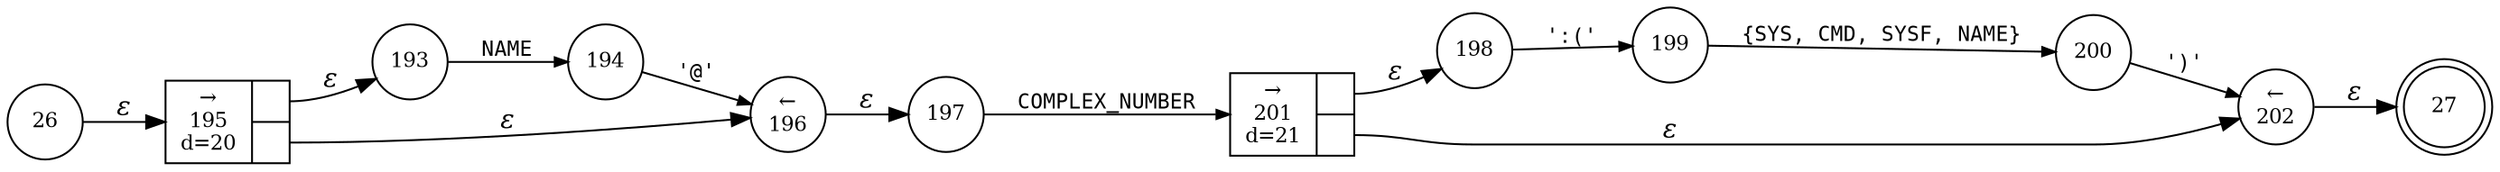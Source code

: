 digraph ATN {
rankdir=LR;
s27[fontsize=11, label="27", shape=doublecircle, fixedsize=true, width=.6];
s193[fontsize=11,label="193", shape=circle, fixedsize=true, width=.55, peripheries=1];
s194[fontsize=11,label="194", shape=circle, fixedsize=true, width=.55, peripheries=1];
s195[fontsize=11,label="{&rarr;\n195\nd=20|{<p0>|<p1>}}", shape=record, fixedsize=false, peripheries=1];
s196[fontsize=11,label="&larr;\n196", shape=circle, fixedsize=true, width=.55, peripheries=1];
s197[fontsize=11,label="197", shape=circle, fixedsize=true, width=.55, peripheries=1];
s198[fontsize=11,label="198", shape=circle, fixedsize=true, width=.55, peripheries=1];
s199[fontsize=11,label="199", shape=circle, fixedsize=true, width=.55, peripheries=1];
s200[fontsize=11,label="200", shape=circle, fixedsize=true, width=.55, peripheries=1];
s201[fontsize=11,label="{&rarr;\n201\nd=21|{<p0>|<p1>}}", shape=record, fixedsize=false, peripheries=1];
s26[fontsize=11,label="26", shape=circle, fixedsize=true, width=.55, peripheries=1];
s202[fontsize=11,label="&larr;\n202", shape=circle, fixedsize=true, width=.55, peripheries=1];
s26 -> s195 [fontname="Times-Italic", label="&epsilon;"];
s195:p0 -> s193 [fontname="Times-Italic", label="&epsilon;"];
s195:p1 -> s196 [fontname="Times-Italic", label="&epsilon;"];
s193 -> s194 [fontsize=11, fontname="Courier", arrowsize=.7, label = "NAME", arrowhead = normal];
s196 -> s197 [fontname="Times-Italic", label="&epsilon;"];
s194 -> s196 [fontsize=11, fontname="Courier", arrowsize=.7, label = "'@'", arrowhead = normal];
s197 -> s201 [fontsize=11, fontname="Courier", arrowsize=.7, label = "COMPLEX_NUMBER", arrowhead = normal];
s201:p0 -> s198 [fontname="Times-Italic", label="&epsilon;"];
s201:p1 -> s202 [fontname="Times-Italic", label="&epsilon;"];
s198 -> s199 [fontsize=11, fontname="Courier", arrowsize=.7, label = "':('", arrowhead = normal];
s202 -> s27 [fontname="Times-Italic", label="&epsilon;"];
s199 -> s200 [fontsize=11, fontname="Courier", arrowsize=.7, label = "{SYS, CMD, SYSF, NAME}", arrowhead = normal];
s200 -> s202 [fontsize=11, fontname="Courier", arrowsize=.7, label = "')'", arrowhead = normal];
}